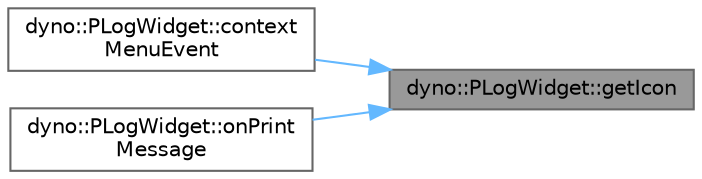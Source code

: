 digraph "dyno::PLogWidget::getIcon"
{
 // LATEX_PDF_SIZE
  bgcolor="transparent";
  edge [fontname=Helvetica,fontsize=10,labelfontname=Helvetica,labelfontsize=10];
  node [fontname=Helvetica,fontsize=10,shape=box,height=0.2,width=0.4];
  rankdir="RL";
  Node1 [id="Node000001",label="dyno::PLogWidget::getIcon",height=0.2,width=0.4,color="gray40", fillcolor="grey60", style="filled", fontcolor="black",tooltip=" "];
  Node1 -> Node2 [id="edge1_Node000001_Node000002",dir="back",color="steelblue1",style="solid",tooltip=" "];
  Node2 [id="Node000002",label="dyno::PLogWidget::context\lMenuEvent",height=0.2,width=0.4,color="grey40", fillcolor="white", style="filled",URL="$classdyno_1_1_p_log_widget.html#a018a70ac58208de6ece36b19ea04e410",tooltip=" "];
  Node1 -> Node3 [id="edge2_Node000001_Node000003",dir="back",color="steelblue1",style="solid",tooltip=" "];
  Node3 [id="Node000003",label="dyno::PLogWidget::onPrint\lMessage",height=0.2,width=0.4,color="grey40", fillcolor="white", style="filled",URL="$classdyno_1_1_p_log_widget.html#a623dfe0bb0575d70701deec1a22b4fdc",tooltip=" "];
}
